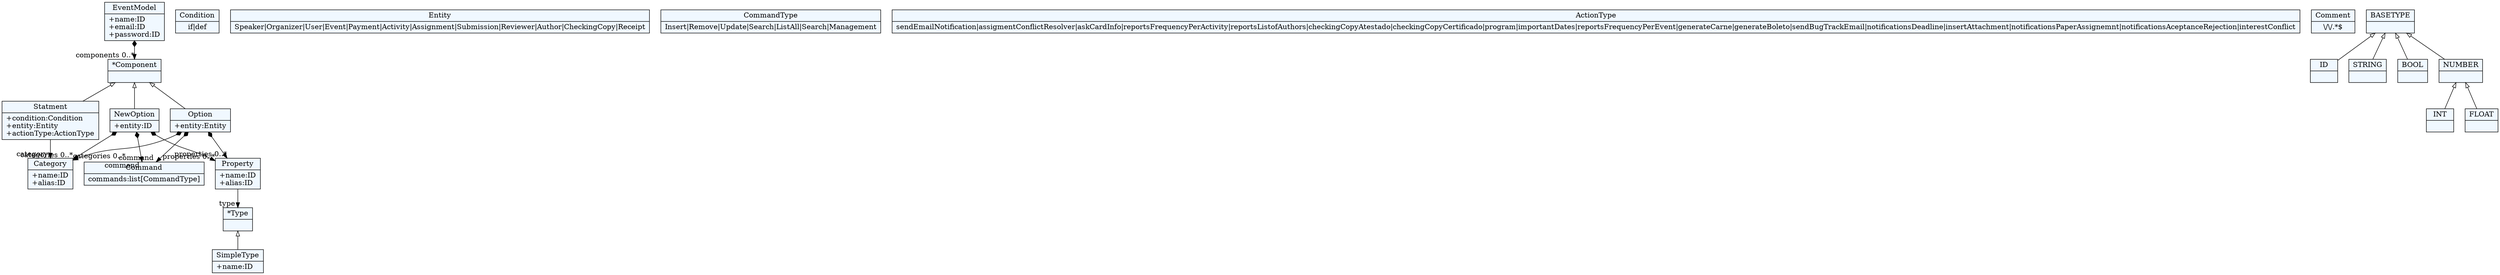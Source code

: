 
    digraph xtext {
    fontname = "Bitstream Vera Sans"
    fontsize = 8
    node[
        shape=record,
        style=filled,
        fillcolor=aliceblue
    ]
    nodesep = 0.3
    edge[dir=black,arrowtail=empty]


140532442842168 -> 140532442844024[arrowtail=diamond, dir=both, headlabel="components 0..*"]
140532442842168[ label="{EventModel|+name:ID\l+email:ID\l+password:ID\l}"]

140532442844024[ label="{*Component|}"]
140532442844024 -> 140532442849592 [dir=back]
140532442844024 -> 140532442845880 [dir=back]
140532442844024 -> 140532442851448 [dir=back]

140532442845880 -> 140532442855160[headlabel="category "]
140532442845880[ label="{Statment|+condition:Condition\l+entity:Entity\l+actionType:ActionType\l}"]

140532442847736[ label="{Condition|if\|def}"]

140532442849592 -> 140532442858872[arrowtail=diamond, dir=both, headlabel="properties 0..*"]
140532442849592 -> 140532442853304[arrowtail=diamond, dir=both, headlabel="command "]
140532442849592 -> 140532442855160[arrowtail=diamond, dir=both, headlabel="categories 0..*"]
140532442849592[ label="{Option|+entity:Entity\l}"]

140532442851448 -> 140532442858872[arrowtail=diamond, dir=both, headlabel="properties 0..*"]
140532442851448 -> 140532442853304[arrowtail=diamond, dir=both, headlabel="command "]
140532442851448 -> 140532442855160[arrowtail=diamond, dir=both, headlabel="categories 0..*"]
140532442851448[ label="{NewOption|+entity:ID\l}"]

140532442853304[ label="{Command|commands:list[CommandType]\l}"]

140532442855160[ label="{Category|+name:ID\l+alias:ID\l}"]

140532442857016[ label="{Entity|Speaker\|Organizer\|User\|Event\|Payment\|Activity\|Assignment\|Submission\|Reviewer\|Author\|CheckingCopy\|Receipt}"]

140532442858872 -> 140532442860728[headlabel="type "]
140532442858872[ label="{Property|+name:ID\l+alias:ID\l}"]

140532442860728[ label="{*Type|}"]
140532442860728 -> 140532443694632 [dir=back]

140532443694632[ label="{SimpleType|+name:ID\l}"]

140532442863736[ label="{CommandType|Insert\|Remove\|Update\|Search\|ListAll\|Search\|Management}"]

140532442865592[ label="{ActionType|sendEmailNotification\|assigmentConflictResolver\|askCardInfo\|reportsFrequencyPerActivity\|reportsListofAuthors\|checkingCopyAtestado\|checkingCopyCertificado\|program\|importantDates\|reportsFrequencyPerEvent\|generateCarne\|generateBoleto\|sendBugTrackEmail\|notificationsDeadline\|insertAttachment\|notificationsPaperAssignemnt\|notificationsAceptanceRejection\|interestConflict}"]

140532442867448[ label="{Comment|\\/\\/.*$}"]

140532443687112[ label="{ID|}"]

140532443711224[ label="{STRING|}"]

140532443713080[ label="{BOOL|}"]

140532443714936[ label="{INT|}"]

140532443716792[ label="{FLOAT|}"]

140532443804632[ label="{NUMBER|}"]
140532443804632 -> 140532443716792 [dir=back]
140532443804632 -> 140532443714936 [dir=back]

140532443806488[ label="{BASETYPE|}"]
140532443806488 -> 140532443804632 [dir=back]
140532443806488 -> 140532443713080 [dir=back]
140532443806488 -> 140532443687112 [dir=back]
140532443806488 -> 140532443711224 [dir=back]


}
